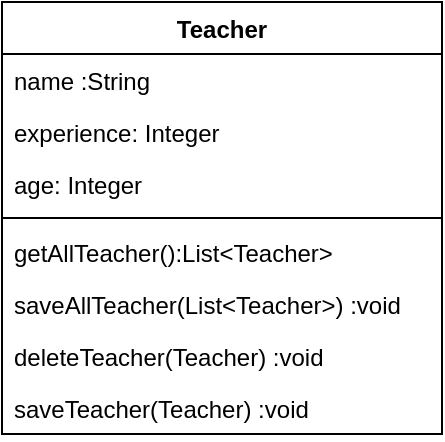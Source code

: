 <mxfile version="16.5.6" type="device"><diagram id="C5RBs43oDa-KdzZeNtuy" name="Page-1"><mxGraphModel dx="920" dy="1397" grid="1" gridSize="10" guides="1" tooltips="1" connect="1" arrows="1" fold="1" page="1" pageScale="1" pageWidth="827" pageHeight="1169" math="0" shadow="0"><root><mxCell id="WIyWlLk6GJQsqaUBKTNV-0"/><mxCell id="WIyWlLk6GJQsqaUBKTNV-1" parent="WIyWlLk6GJQsqaUBKTNV-0"/><mxCell id="OIltpKxs6q3gXPsYeWpv-4" value="Teacher" style="swimlane;fontStyle=1;align=center;verticalAlign=top;childLayout=stackLayout;horizontal=1;startSize=26;horizontalStack=0;resizeParent=1;resizeParentMax=0;resizeLast=0;collapsible=1;marginBottom=0;" vertex="1" parent="WIyWlLk6GJQsqaUBKTNV-1"><mxGeometry x="390" y="620" width="220" height="216" as="geometry"/></mxCell><mxCell id="OIltpKxs6q3gXPsYeWpv-8" value="name :String" style="text;strokeColor=none;fillColor=none;align=left;verticalAlign=top;spacingLeft=4;spacingRight=4;overflow=hidden;rotatable=0;points=[[0,0.5],[1,0.5]];portConstraint=eastwest;" vertex="1" parent="OIltpKxs6q3gXPsYeWpv-4"><mxGeometry y="26" width="220" height="26" as="geometry"/></mxCell><mxCell id="OIltpKxs6q3gXPsYeWpv-10" value="experience: Integer" style="text;strokeColor=none;fillColor=none;align=left;verticalAlign=top;spacingLeft=4;spacingRight=4;overflow=hidden;rotatable=0;points=[[0,0.5],[1,0.5]];portConstraint=eastwest;" vertex="1" parent="OIltpKxs6q3gXPsYeWpv-4"><mxGeometry y="52" width="220" height="26" as="geometry"/></mxCell><mxCell id="OIltpKxs6q3gXPsYeWpv-9" value="age: Integer" style="text;strokeColor=none;fillColor=none;align=left;verticalAlign=top;spacingLeft=4;spacingRight=4;overflow=hidden;rotatable=0;points=[[0,0.5],[1,0.5]];portConstraint=eastwest;" vertex="1" parent="OIltpKxs6q3gXPsYeWpv-4"><mxGeometry y="78" width="220" height="26" as="geometry"/></mxCell><mxCell id="OIltpKxs6q3gXPsYeWpv-6" value="" style="line;strokeWidth=1;fillColor=none;align=left;verticalAlign=middle;spacingTop=-1;spacingLeft=3;spacingRight=3;rotatable=0;labelPosition=right;points=[];portConstraint=eastwest;" vertex="1" parent="OIltpKxs6q3gXPsYeWpv-4"><mxGeometry y="104" width="220" height="8" as="geometry"/></mxCell><mxCell id="OIltpKxs6q3gXPsYeWpv-11" value="getAllTeacher():List&lt;Teacher&gt; " style="text;strokeColor=none;fillColor=none;align=left;verticalAlign=top;spacingLeft=4;spacingRight=4;overflow=hidden;rotatable=0;points=[[0,0.5],[1,0.5]];portConstraint=eastwest;" vertex="1" parent="OIltpKxs6q3gXPsYeWpv-4"><mxGeometry y="112" width="220" height="26" as="geometry"/></mxCell><mxCell id="OIltpKxs6q3gXPsYeWpv-12" value="saveAllTeacher(List&lt;Teacher&gt;) :void" style="text;strokeColor=none;fillColor=none;align=left;verticalAlign=top;spacingLeft=4;spacingRight=4;overflow=hidden;rotatable=0;points=[[0,0.5],[1,0.5]];portConstraint=eastwest;" vertex="1" parent="OIltpKxs6q3gXPsYeWpv-4"><mxGeometry y="138" width="220" height="26" as="geometry"/></mxCell><mxCell id="OIltpKxs6q3gXPsYeWpv-14" value="deleteTeacher(Teacher) :void" style="text;strokeColor=none;fillColor=none;align=left;verticalAlign=top;spacingLeft=4;spacingRight=4;overflow=hidden;rotatable=0;points=[[0,0.5],[1,0.5]];portConstraint=eastwest;" vertex="1" parent="OIltpKxs6q3gXPsYeWpv-4"><mxGeometry y="164" width="220" height="26" as="geometry"/></mxCell><mxCell id="OIltpKxs6q3gXPsYeWpv-13" value="saveTeacher(Teacher) :void" style="text;strokeColor=none;fillColor=none;align=left;verticalAlign=top;spacingLeft=4;spacingRight=4;overflow=hidden;rotatable=0;points=[[0,0.5],[1,0.5]];portConstraint=eastwest;" vertex="1" parent="OIltpKxs6q3gXPsYeWpv-4"><mxGeometry y="190" width="220" height="26" as="geometry"/></mxCell></root></mxGraphModel></diagram></mxfile>